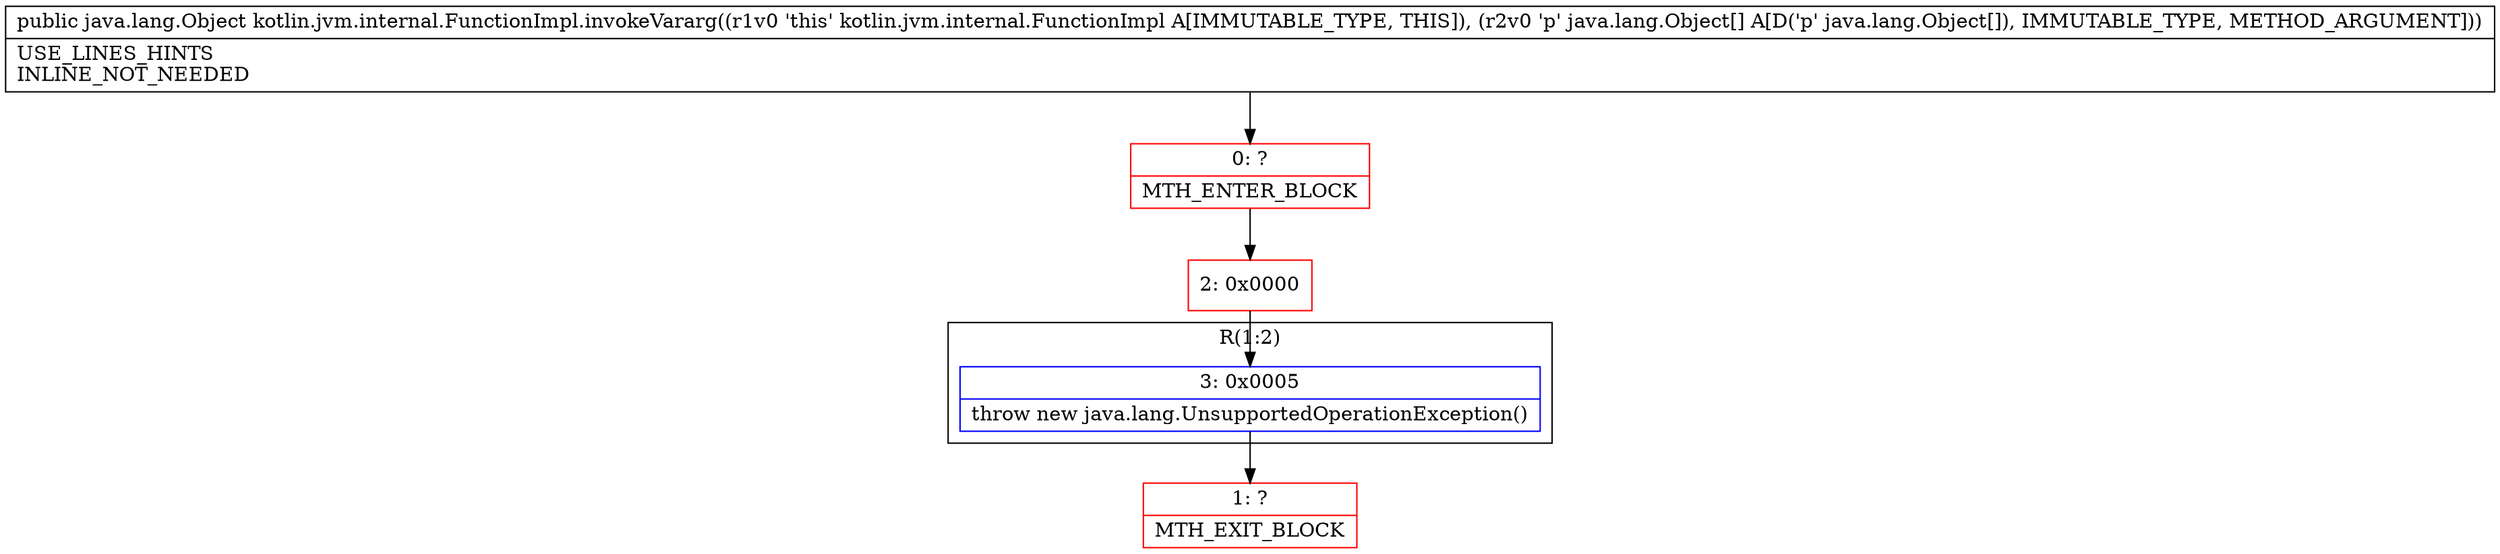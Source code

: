 digraph "CFG forkotlin.jvm.internal.FunctionImpl.invokeVararg([Ljava\/lang\/Object;)Ljava\/lang\/Object;" {
subgraph cluster_Region_1714927688 {
label = "R(1:2)";
node [shape=record,color=blue];
Node_3 [shape=record,label="{3\:\ 0x0005|throw new java.lang.UnsupportedOperationException()\l}"];
}
Node_0 [shape=record,color=red,label="{0\:\ ?|MTH_ENTER_BLOCK\l}"];
Node_2 [shape=record,color=red,label="{2\:\ 0x0000}"];
Node_1 [shape=record,color=red,label="{1\:\ ?|MTH_EXIT_BLOCK\l}"];
MethodNode[shape=record,label="{public java.lang.Object kotlin.jvm.internal.FunctionImpl.invokeVararg((r1v0 'this' kotlin.jvm.internal.FunctionImpl A[IMMUTABLE_TYPE, THIS]), (r2v0 'p' java.lang.Object[] A[D('p' java.lang.Object[]), IMMUTABLE_TYPE, METHOD_ARGUMENT]))  | USE_LINES_HINTS\lINLINE_NOT_NEEDED\l}"];
MethodNode -> Node_0;Node_3 -> Node_1;
Node_0 -> Node_2;
Node_2 -> Node_3;
}

